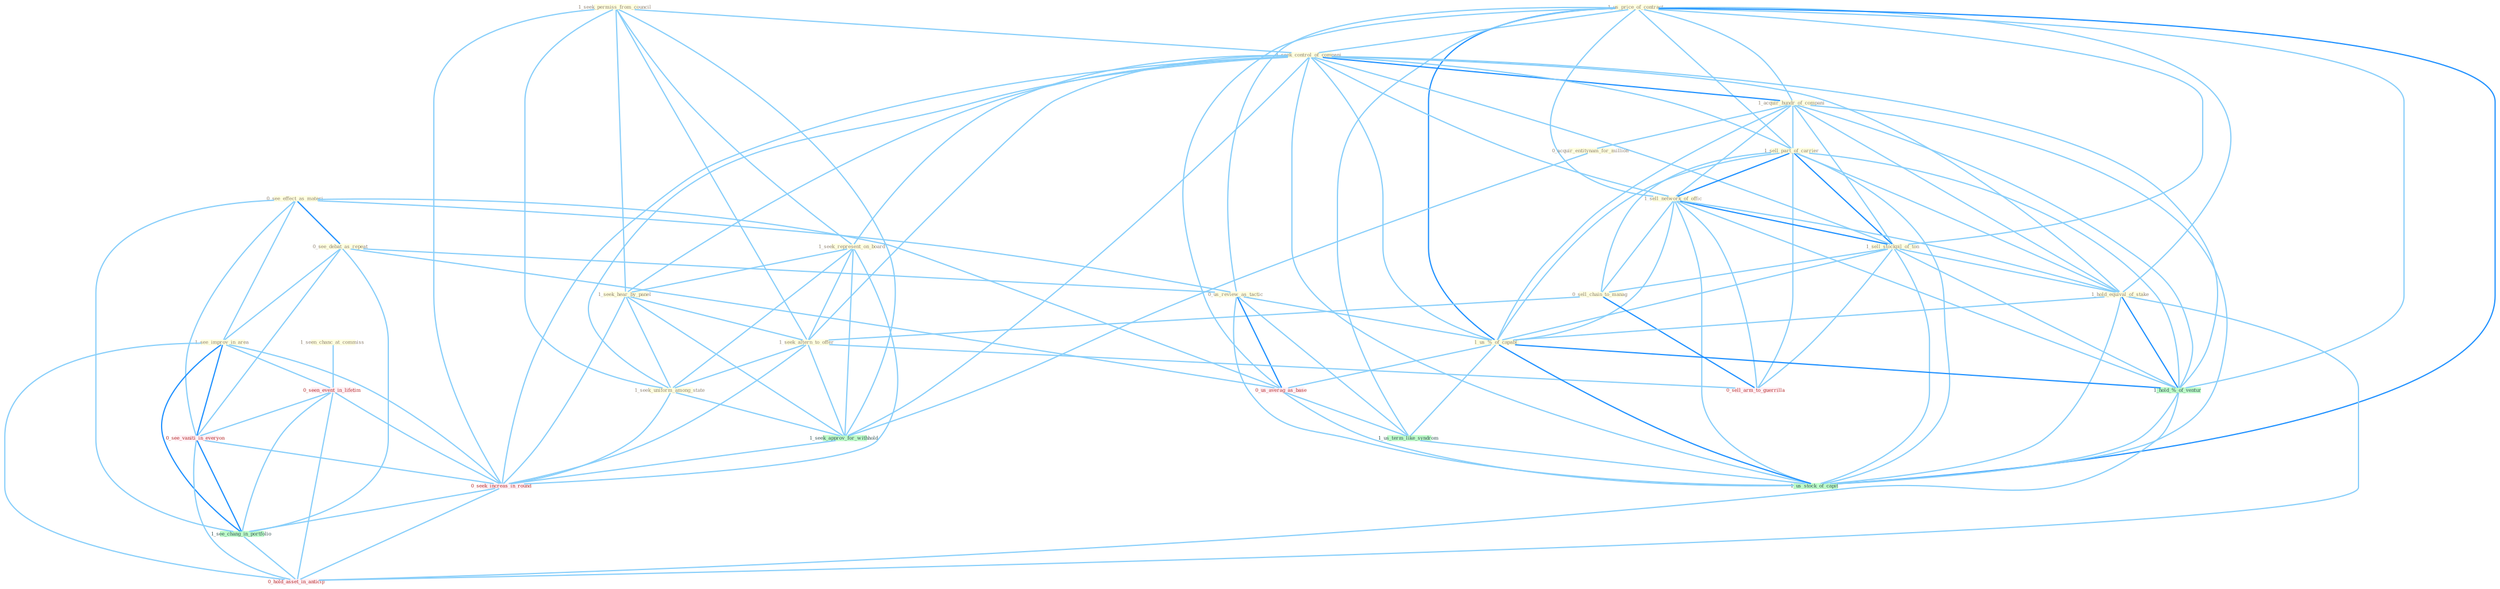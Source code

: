 Graph G{ 
    node
    [shape=polygon,style=filled,width=.5,height=.06,color="#BDFCC9",fixedsize=true,fontsize=4,
    fontcolor="#2f4f4f"];
    {node
    [color="#ffffe0", fontcolor="#8b7d6b"] "1_us_price_of_contract " "0_see_effect_as_materi " "0_see_debat_as_repeat " "1_seek_permiss_from_council " "1_seek_control_of_compani " "1_acquir_hundr_of_compani " "1_seek_represent_on_board " "1_sell_part_of_carrier " "1_sell_network_of_offic " "1_sell_stockpil_of_ton " "1_seek_hear_by_panel " "0_sell_chain_to_manag " "1_see_improv_in_area " "0_us_review_as_tactic " "1_seek_altern_to_offer " "0_acquir_entitynam_for_million " "1_hold_equival_of_stake " "1_seek_uniform_among_state " "1_us_%_of_capabl " "1_seen_chanc_at_commiss "}
{node [color="#fff0f5", fontcolor="#b22222"] "0_seen_event_in_lifetim " "0_us_averag_as_base " "0_see_vaniti_in_everyon " "0_sell_arm_to_guerrilla " "0_seek_increas_in_round " "0_hold_asset_in_anticip "}
edge [color="#B0E2FF"];

	"1_us_price_of_contract " -- "1_seek_control_of_compani " [w="1", color="#87cefa" ];
	"1_us_price_of_contract " -- "1_acquir_hundr_of_compani " [w="1", color="#87cefa" ];
	"1_us_price_of_contract " -- "1_sell_part_of_carrier " [w="1", color="#87cefa" ];
	"1_us_price_of_contract " -- "1_sell_network_of_offic " [w="1", color="#87cefa" ];
	"1_us_price_of_contract " -- "1_sell_stockpil_of_ton " [w="1", color="#87cefa" ];
	"1_us_price_of_contract " -- "0_us_review_as_tactic " [w="1", color="#87cefa" ];
	"1_us_price_of_contract " -- "1_hold_equival_of_stake " [w="1", color="#87cefa" ];
	"1_us_price_of_contract " -- "1_us_%_of_capabl " [w="2", color="#1e90ff" , len=0.8];
	"1_us_price_of_contract " -- "0_us_averag_as_base " [w="1", color="#87cefa" ];
	"1_us_price_of_contract " -- "1_us_term_like_syndrom " [w="1", color="#87cefa" ];
	"1_us_price_of_contract " -- "1_hold_%_of_ventur " [w="1", color="#87cefa" ];
	"1_us_price_of_contract " -- "1_us_stock_of_capit " [w="2", color="#1e90ff" , len=0.8];
	"0_see_effect_as_materi " -- "0_see_debat_as_repeat " [w="2", color="#1e90ff" , len=0.8];
	"0_see_effect_as_materi " -- "1_see_improv_in_area " [w="1", color="#87cefa" ];
	"0_see_effect_as_materi " -- "0_us_review_as_tactic " [w="1", color="#87cefa" ];
	"0_see_effect_as_materi " -- "0_us_averag_as_base " [w="1", color="#87cefa" ];
	"0_see_effect_as_materi " -- "0_see_vaniti_in_everyon " [w="1", color="#87cefa" ];
	"0_see_effect_as_materi " -- "1_see_chang_in_portfolio " [w="1", color="#87cefa" ];
	"0_see_debat_as_repeat " -- "1_see_improv_in_area " [w="1", color="#87cefa" ];
	"0_see_debat_as_repeat " -- "0_us_review_as_tactic " [w="1", color="#87cefa" ];
	"0_see_debat_as_repeat " -- "0_us_averag_as_base " [w="1", color="#87cefa" ];
	"0_see_debat_as_repeat " -- "0_see_vaniti_in_everyon " [w="1", color="#87cefa" ];
	"0_see_debat_as_repeat " -- "1_see_chang_in_portfolio " [w="1", color="#87cefa" ];
	"1_seek_permiss_from_council " -- "1_seek_control_of_compani " [w="1", color="#87cefa" ];
	"1_seek_permiss_from_council " -- "1_seek_represent_on_board " [w="1", color="#87cefa" ];
	"1_seek_permiss_from_council " -- "1_seek_hear_by_panel " [w="1", color="#87cefa" ];
	"1_seek_permiss_from_council " -- "1_seek_altern_to_offer " [w="1", color="#87cefa" ];
	"1_seek_permiss_from_council " -- "1_seek_uniform_among_state " [w="1", color="#87cefa" ];
	"1_seek_permiss_from_council " -- "1_seek_approv_for_withhold " [w="1", color="#87cefa" ];
	"1_seek_permiss_from_council " -- "0_seek_increas_in_round " [w="1", color="#87cefa" ];
	"1_seek_control_of_compani " -- "1_acquir_hundr_of_compani " [w="2", color="#1e90ff" , len=0.8];
	"1_seek_control_of_compani " -- "1_seek_represent_on_board " [w="1", color="#87cefa" ];
	"1_seek_control_of_compani " -- "1_sell_part_of_carrier " [w="1", color="#87cefa" ];
	"1_seek_control_of_compani " -- "1_sell_network_of_offic " [w="1", color="#87cefa" ];
	"1_seek_control_of_compani " -- "1_sell_stockpil_of_ton " [w="1", color="#87cefa" ];
	"1_seek_control_of_compani " -- "1_seek_hear_by_panel " [w="1", color="#87cefa" ];
	"1_seek_control_of_compani " -- "1_seek_altern_to_offer " [w="1", color="#87cefa" ];
	"1_seek_control_of_compani " -- "1_hold_equival_of_stake " [w="1", color="#87cefa" ];
	"1_seek_control_of_compani " -- "1_seek_uniform_among_state " [w="1", color="#87cefa" ];
	"1_seek_control_of_compani " -- "1_us_%_of_capabl " [w="1", color="#87cefa" ];
	"1_seek_control_of_compani " -- "1_seek_approv_for_withhold " [w="1", color="#87cefa" ];
	"1_seek_control_of_compani " -- "1_hold_%_of_ventur " [w="1", color="#87cefa" ];
	"1_seek_control_of_compani " -- "0_seek_increas_in_round " [w="1", color="#87cefa" ];
	"1_seek_control_of_compani " -- "1_us_stock_of_capit " [w="1", color="#87cefa" ];
	"1_acquir_hundr_of_compani " -- "1_sell_part_of_carrier " [w="1", color="#87cefa" ];
	"1_acquir_hundr_of_compani " -- "1_sell_network_of_offic " [w="1", color="#87cefa" ];
	"1_acquir_hundr_of_compani " -- "1_sell_stockpil_of_ton " [w="1", color="#87cefa" ];
	"1_acquir_hundr_of_compani " -- "0_acquir_entitynam_for_million " [w="1", color="#87cefa" ];
	"1_acquir_hundr_of_compani " -- "1_hold_equival_of_stake " [w="1", color="#87cefa" ];
	"1_acquir_hundr_of_compani " -- "1_us_%_of_capabl " [w="1", color="#87cefa" ];
	"1_acquir_hundr_of_compani " -- "1_hold_%_of_ventur " [w="1", color="#87cefa" ];
	"1_acquir_hundr_of_compani " -- "1_us_stock_of_capit " [w="1", color="#87cefa" ];
	"1_seek_represent_on_board " -- "1_seek_hear_by_panel " [w="1", color="#87cefa" ];
	"1_seek_represent_on_board " -- "1_seek_altern_to_offer " [w="1", color="#87cefa" ];
	"1_seek_represent_on_board " -- "1_seek_uniform_among_state " [w="1", color="#87cefa" ];
	"1_seek_represent_on_board " -- "1_seek_approv_for_withhold " [w="1", color="#87cefa" ];
	"1_seek_represent_on_board " -- "0_seek_increas_in_round " [w="1", color="#87cefa" ];
	"1_sell_part_of_carrier " -- "1_sell_network_of_offic " [w="2", color="#1e90ff" , len=0.8];
	"1_sell_part_of_carrier " -- "1_sell_stockpil_of_ton " [w="2", color="#1e90ff" , len=0.8];
	"1_sell_part_of_carrier " -- "0_sell_chain_to_manag " [w="1", color="#87cefa" ];
	"1_sell_part_of_carrier " -- "1_hold_equival_of_stake " [w="1", color="#87cefa" ];
	"1_sell_part_of_carrier " -- "1_us_%_of_capabl " [w="1", color="#87cefa" ];
	"1_sell_part_of_carrier " -- "1_hold_%_of_ventur " [w="1", color="#87cefa" ];
	"1_sell_part_of_carrier " -- "0_sell_arm_to_guerrilla " [w="1", color="#87cefa" ];
	"1_sell_part_of_carrier " -- "1_us_stock_of_capit " [w="1", color="#87cefa" ];
	"1_sell_network_of_offic " -- "1_sell_stockpil_of_ton " [w="2", color="#1e90ff" , len=0.8];
	"1_sell_network_of_offic " -- "0_sell_chain_to_manag " [w="1", color="#87cefa" ];
	"1_sell_network_of_offic " -- "1_hold_equival_of_stake " [w="1", color="#87cefa" ];
	"1_sell_network_of_offic " -- "1_us_%_of_capabl " [w="1", color="#87cefa" ];
	"1_sell_network_of_offic " -- "1_hold_%_of_ventur " [w="1", color="#87cefa" ];
	"1_sell_network_of_offic " -- "0_sell_arm_to_guerrilla " [w="1", color="#87cefa" ];
	"1_sell_network_of_offic " -- "1_us_stock_of_capit " [w="1", color="#87cefa" ];
	"1_sell_stockpil_of_ton " -- "0_sell_chain_to_manag " [w="1", color="#87cefa" ];
	"1_sell_stockpil_of_ton " -- "1_hold_equival_of_stake " [w="1", color="#87cefa" ];
	"1_sell_stockpil_of_ton " -- "1_us_%_of_capabl " [w="1", color="#87cefa" ];
	"1_sell_stockpil_of_ton " -- "1_hold_%_of_ventur " [w="1", color="#87cefa" ];
	"1_sell_stockpil_of_ton " -- "0_sell_arm_to_guerrilla " [w="1", color="#87cefa" ];
	"1_sell_stockpil_of_ton " -- "1_us_stock_of_capit " [w="1", color="#87cefa" ];
	"1_seek_hear_by_panel " -- "1_seek_altern_to_offer " [w="1", color="#87cefa" ];
	"1_seek_hear_by_panel " -- "1_seek_uniform_among_state " [w="1", color="#87cefa" ];
	"1_seek_hear_by_panel " -- "1_seek_approv_for_withhold " [w="1", color="#87cefa" ];
	"1_seek_hear_by_panel " -- "0_seek_increas_in_round " [w="1", color="#87cefa" ];
	"0_sell_chain_to_manag " -- "1_seek_altern_to_offer " [w="1", color="#87cefa" ];
	"0_sell_chain_to_manag " -- "0_sell_arm_to_guerrilla " [w="2", color="#1e90ff" , len=0.8];
	"1_see_improv_in_area " -- "0_seen_event_in_lifetim " [w="1", color="#87cefa" ];
	"1_see_improv_in_area " -- "0_see_vaniti_in_everyon " [w="2", color="#1e90ff" , len=0.8];
	"1_see_improv_in_area " -- "0_seek_increas_in_round " [w="1", color="#87cefa" ];
	"1_see_improv_in_area " -- "1_see_chang_in_portfolio " [w="2", color="#1e90ff" , len=0.8];
	"1_see_improv_in_area " -- "0_hold_asset_in_anticip " [w="1", color="#87cefa" ];
	"0_us_review_as_tactic " -- "1_us_%_of_capabl " [w="1", color="#87cefa" ];
	"0_us_review_as_tactic " -- "0_us_averag_as_base " [w="2", color="#1e90ff" , len=0.8];
	"0_us_review_as_tactic " -- "1_us_term_like_syndrom " [w="1", color="#87cefa" ];
	"0_us_review_as_tactic " -- "1_us_stock_of_capit " [w="1", color="#87cefa" ];
	"1_seek_altern_to_offer " -- "1_seek_uniform_among_state " [w="1", color="#87cefa" ];
	"1_seek_altern_to_offer " -- "1_seek_approv_for_withhold " [w="1", color="#87cefa" ];
	"1_seek_altern_to_offer " -- "0_sell_arm_to_guerrilla " [w="1", color="#87cefa" ];
	"1_seek_altern_to_offer " -- "0_seek_increas_in_round " [w="1", color="#87cefa" ];
	"0_acquir_entitynam_for_million " -- "1_seek_approv_for_withhold " [w="1", color="#87cefa" ];
	"1_hold_equival_of_stake " -- "1_us_%_of_capabl " [w="1", color="#87cefa" ];
	"1_hold_equival_of_stake " -- "1_hold_%_of_ventur " [w="2", color="#1e90ff" , len=0.8];
	"1_hold_equival_of_stake " -- "1_us_stock_of_capit " [w="1", color="#87cefa" ];
	"1_hold_equival_of_stake " -- "0_hold_asset_in_anticip " [w="1", color="#87cefa" ];
	"1_seek_uniform_among_state " -- "1_seek_approv_for_withhold " [w="1", color="#87cefa" ];
	"1_seek_uniform_among_state " -- "0_seek_increas_in_round " [w="1", color="#87cefa" ];
	"1_us_%_of_capabl " -- "0_us_averag_as_base " [w="1", color="#87cefa" ];
	"1_us_%_of_capabl " -- "1_us_term_like_syndrom " [w="1", color="#87cefa" ];
	"1_us_%_of_capabl " -- "1_hold_%_of_ventur " [w="2", color="#1e90ff" , len=0.8];
	"1_us_%_of_capabl " -- "1_us_stock_of_capit " [w="2", color="#1e90ff" , len=0.8];
	"1_seen_chanc_at_commiss " -- "0_seen_event_in_lifetim " [w="1", color="#87cefa" ];
	"0_seen_event_in_lifetim " -- "0_see_vaniti_in_everyon " [w="1", color="#87cefa" ];
	"0_seen_event_in_lifetim " -- "0_seek_increas_in_round " [w="1", color="#87cefa" ];
	"0_seen_event_in_lifetim " -- "1_see_chang_in_portfolio " [w="1", color="#87cefa" ];
	"0_seen_event_in_lifetim " -- "0_hold_asset_in_anticip " [w="1", color="#87cefa" ];
	"0_us_averag_as_base " -- "1_us_term_like_syndrom " [w="1", color="#87cefa" ];
	"0_us_averag_as_base " -- "1_us_stock_of_capit " [w="1", color="#87cefa" ];
	"1_us_term_like_syndrom " -- "1_us_stock_of_capit " [w="1", color="#87cefa" ];
	"1_seek_approv_for_withhold " -- "0_seek_increas_in_round " [w="1", color="#87cefa" ];
	"1_hold_%_of_ventur " -- "1_us_stock_of_capit " [w="1", color="#87cefa" ];
	"1_hold_%_of_ventur " -- "0_hold_asset_in_anticip " [w="1", color="#87cefa" ];
	"0_see_vaniti_in_everyon " -- "0_seek_increas_in_round " [w="1", color="#87cefa" ];
	"0_see_vaniti_in_everyon " -- "1_see_chang_in_portfolio " [w="2", color="#1e90ff" , len=0.8];
	"0_see_vaniti_in_everyon " -- "0_hold_asset_in_anticip " [w="1", color="#87cefa" ];
	"0_seek_increas_in_round " -- "1_see_chang_in_portfolio " [w="1", color="#87cefa" ];
	"0_seek_increas_in_round " -- "0_hold_asset_in_anticip " [w="1", color="#87cefa" ];
	"1_see_chang_in_portfolio " -- "0_hold_asset_in_anticip " [w="1", color="#87cefa" ];
}